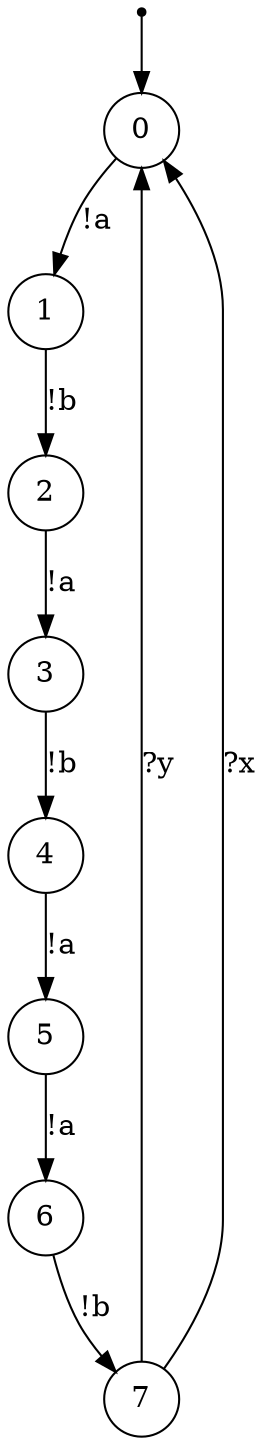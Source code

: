 digraph {
 node [shape=point] ENTRY
 node [shape=circle]
 ENTRY -> 0
0 -> 1 [label="!a"]
1 -> 2 [label="!b"]
2 -> 3 [label="!a"]
3 -> 4 [label="!b"]
4 -> 5 [label="!a"]
5 -> 6 [label="!a"]
6 -> 7 [label="!b"]
7 -> 0 [label="?y"]
7 -> 0 [label="?x"]
}